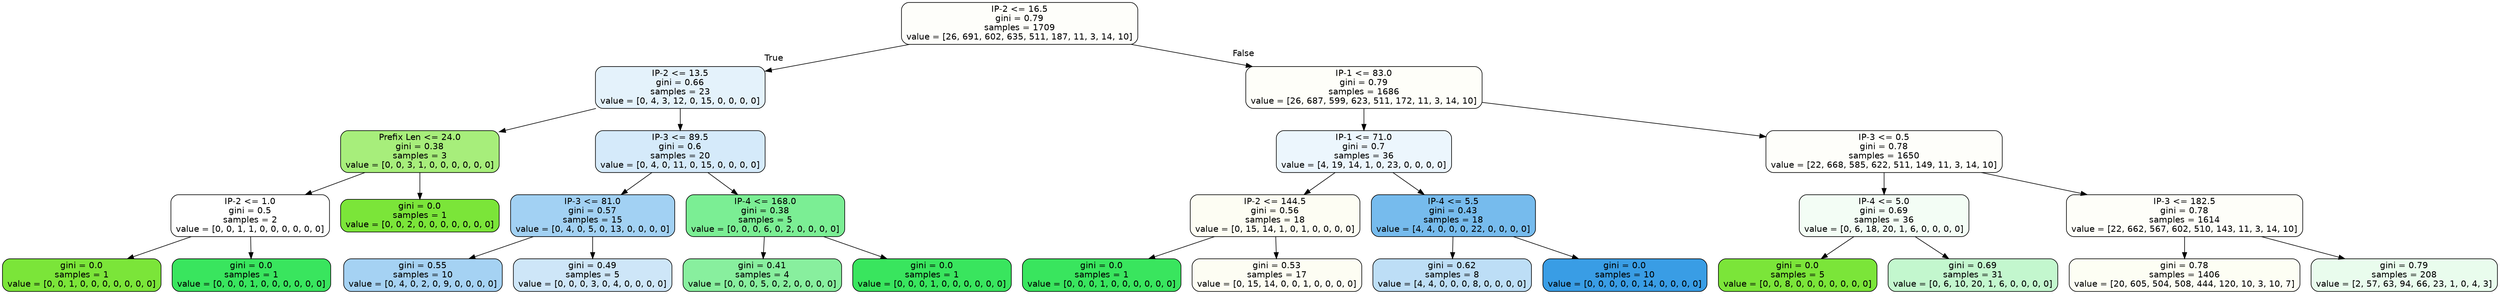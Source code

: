 digraph Tree {
node [shape=box, style="filled, rounded", color="black", fontname=helvetica] ;
edge [fontname=helvetica] ;
0 [label="IP-2 <= 16.5\ngini = 0.79\nsamples = 1709\nvalue = [26, 691, 602, 635, 511, 187, 11, 3, 14, 10]", fillcolor="#fefefa"] ;
1 [label="IP-2 <= 13.5\ngini = 0.66\nsamples = 23\nvalue = [0, 4, 3, 12, 0, 15, 0, 0, 0, 0]", fillcolor="#e4f2fb"] ;
0 -> 1 [labeldistance=2.5, labelangle=45, headlabel="True"] ;
2 [label="Prefix Len <= 24.0\ngini = 0.38\nsamples = 3\nvalue = [0, 0, 3, 1, 0, 0, 0, 0, 0, 0]", fillcolor="#a7ee7b"] ;
1 -> 2 ;
3 [label="IP-2 <= 1.0\ngini = 0.5\nsamples = 2\nvalue = [0, 0, 1, 1, 0, 0, 0, 0, 0, 0]", fillcolor="#ffffff"] ;
2 -> 3 ;
4 [label="gini = 0.0\nsamples = 1\nvalue = [0, 0, 1, 0, 0, 0, 0, 0, 0, 0]", fillcolor="#7be539"] ;
3 -> 4 ;
5 [label="gini = 0.0\nsamples = 1\nvalue = [0, 0, 0, 1, 0, 0, 0, 0, 0, 0]", fillcolor="#39e55e"] ;
3 -> 5 ;
6 [label="gini = 0.0\nsamples = 1\nvalue = [0, 0, 2, 0, 0, 0, 0, 0, 0, 0]", fillcolor="#7be539"] ;
2 -> 6 ;
7 [label="IP-3 <= 89.5\ngini = 0.6\nsamples = 20\nvalue = [0, 4, 0, 11, 0, 15, 0, 0, 0, 0]", fillcolor="#d5eafa"] ;
1 -> 7 ;
8 [label="IP-3 <= 81.0\ngini = 0.57\nsamples = 15\nvalue = [0, 4, 0, 5, 0, 13, 0, 0, 0, 0]", fillcolor="#a2d1f3"] ;
7 -> 8 ;
9 [label="gini = 0.55\nsamples = 10\nvalue = [0, 4, 0, 2, 0, 9, 0, 0, 0, 0]", fillcolor="#a5d2f3"] ;
8 -> 9 ;
10 [label="gini = 0.49\nsamples = 5\nvalue = [0, 0, 0, 3, 0, 4, 0, 0, 0, 0]", fillcolor="#cee6f8"] ;
8 -> 10 ;
11 [label="IP-4 <= 168.0\ngini = 0.38\nsamples = 5\nvalue = [0, 0, 0, 6, 0, 2, 0, 0, 0, 0]", fillcolor="#7bee94"] ;
7 -> 11 ;
12 [label="gini = 0.41\nsamples = 4\nvalue = [0, 0, 0, 5, 0, 2, 0, 0, 0, 0]", fillcolor="#88ef9e"] ;
11 -> 12 ;
13 [label="gini = 0.0\nsamples = 1\nvalue = [0, 0, 0, 1, 0, 0, 0, 0, 0, 0]", fillcolor="#39e55e"] ;
11 -> 13 ;
14 [label="IP-1 <= 83.0\ngini = 0.79\nsamples = 1686\nvalue = [26, 687, 599, 623, 511, 172, 11, 3, 14, 10]", fillcolor="#fefef9"] ;
0 -> 14 [labeldistance=2.5, labelangle=-45, headlabel="False"] ;
15 [label="IP-1 <= 71.0\ngini = 0.7\nsamples = 36\nvalue = [4, 19, 14, 1, 0, 23, 0, 0, 0, 0]", fillcolor="#ecf6fd"] ;
14 -> 15 ;
16 [label="IP-2 <= 144.5\ngini = 0.56\nsamples = 18\nvalue = [0, 15, 14, 1, 0, 1, 0, 0, 0, 0]", fillcolor="#fdfdf3"] ;
15 -> 16 ;
17 [label="gini = 0.0\nsamples = 1\nvalue = [0, 0, 0, 1, 0, 0, 0, 0, 0, 0]", fillcolor="#39e55e"] ;
16 -> 17 ;
18 [label="gini = 0.53\nsamples = 17\nvalue = [0, 15, 14, 0, 0, 1, 0, 0, 0, 0]", fillcolor="#fdfdf3"] ;
16 -> 18 ;
19 [label="IP-4 <= 5.5\ngini = 0.43\nsamples = 18\nvalue = [4, 4, 0, 0, 0, 22, 0, 0, 0, 0]", fillcolor="#76bbed"] ;
15 -> 19 ;
20 [label="gini = 0.62\nsamples = 8\nvalue = [4, 4, 0, 0, 0, 8, 0, 0, 0, 0]", fillcolor="#bddef6"] ;
19 -> 20 ;
21 [label="gini = 0.0\nsamples = 10\nvalue = [0, 0, 0, 0, 0, 14, 0, 0, 0, 0]", fillcolor="#399de5"] ;
19 -> 21 ;
22 [label="IP-3 <= 0.5\ngini = 0.78\nsamples = 1650\nvalue = [22, 668, 585, 622, 511, 149, 11, 3, 14, 10]", fillcolor="#fefefa"] ;
14 -> 22 ;
23 [label="IP-4 <= 5.0\ngini = 0.69\nsamples = 36\nvalue = [0, 6, 18, 20, 1, 6, 0, 0, 0, 0]", fillcolor="#f3fdf5"] ;
22 -> 23 ;
24 [label="gini = 0.0\nsamples = 5\nvalue = [0, 0, 8, 0, 0, 0, 0, 0, 0, 0]", fillcolor="#7be539"] ;
23 -> 24 ;
25 [label="gini = 0.69\nsamples = 31\nvalue = [0, 6, 10, 20, 1, 6, 0, 0, 0, 0]", fillcolor="#c3f7ce"] ;
23 -> 25 ;
26 [label="IP-3 <= 182.5\ngini = 0.78\nsamples = 1614\nvalue = [22, 662, 567, 602, 510, 143, 11, 3, 14, 10]", fillcolor="#fefef9"] ;
22 -> 26 ;
27 [label="gini = 0.78\nsamples = 1406\nvalue = [20, 605, 504, 508, 444, 120, 10, 3, 10, 7]", fillcolor="#fdfef4"] ;
26 -> 27 ;
28 [label="gini = 0.79\nsamples = 208\nvalue = [2, 57, 63, 94, 66, 23, 1, 0, 4, 3]", fillcolor="#e9fced"] ;
26 -> 28 ;
}
